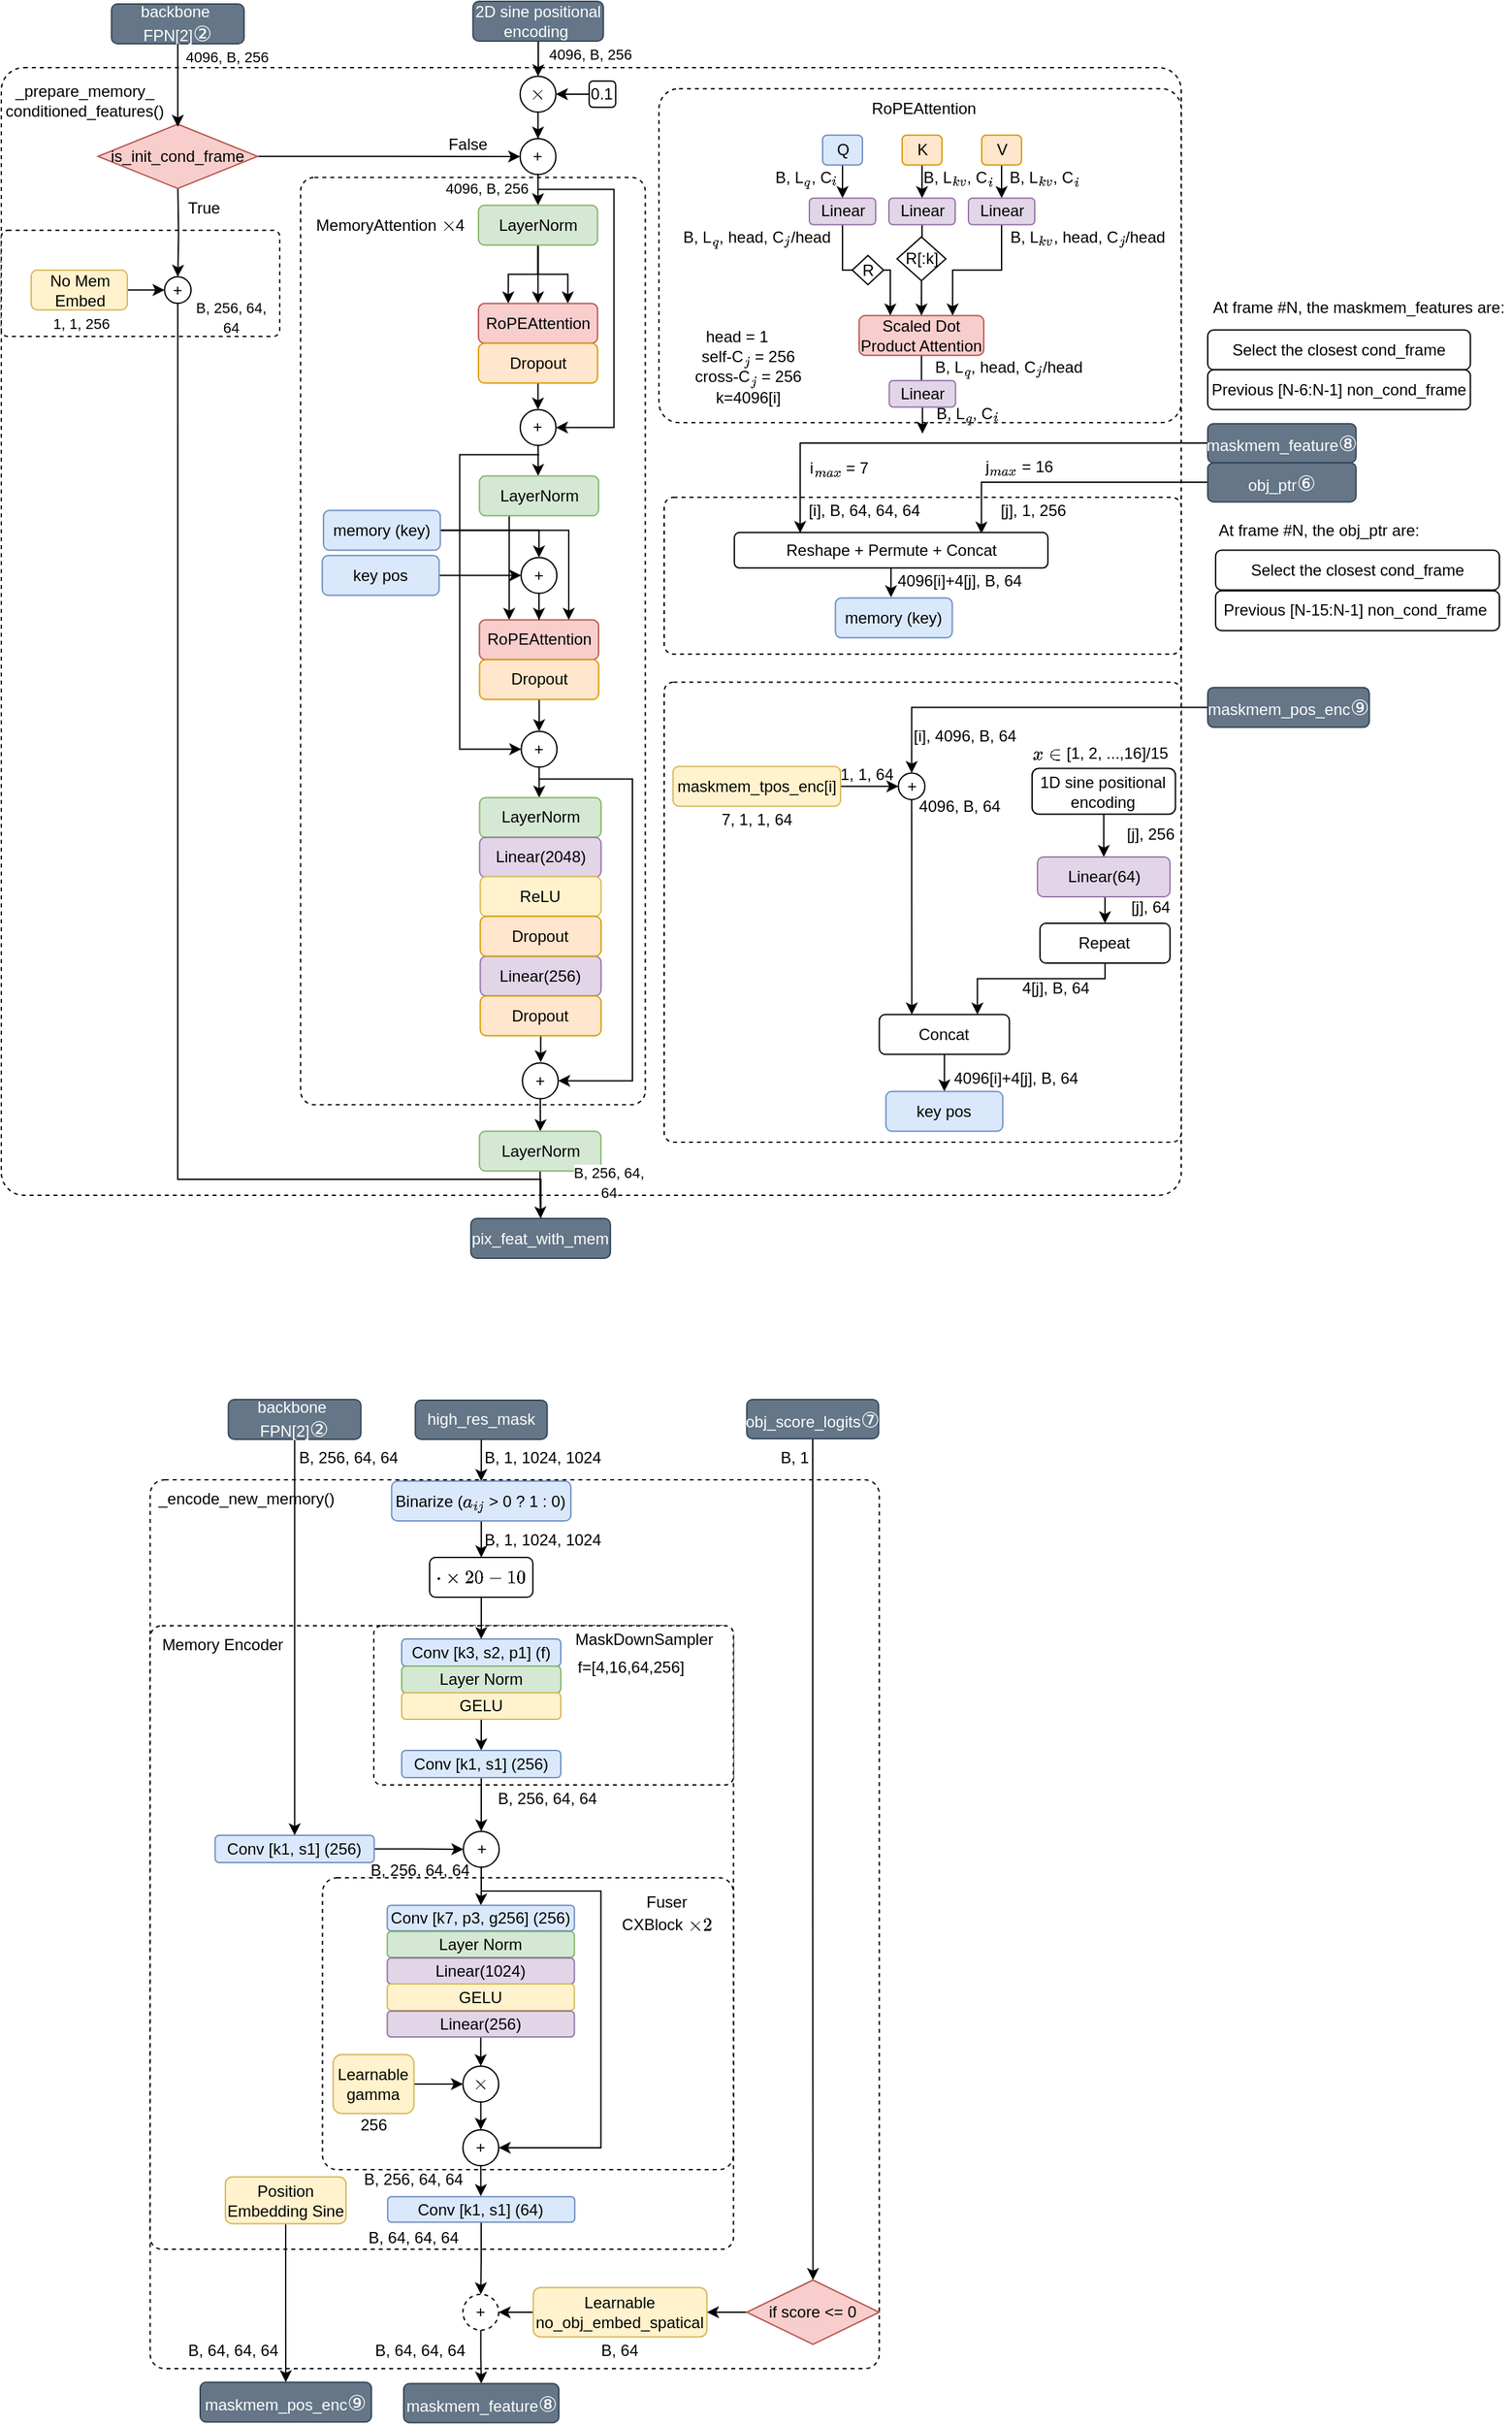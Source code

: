<mxfile version="26.2.2">
  <diagram name="Page-1" id="1REGdSonj1GqQm5RxP3o">
    <mxGraphModel dx="3839" dy="3047" grid="1" gridSize="10" guides="1" tooltips="1" connect="1" arrows="1" fold="1" page="1" pageScale="1" pageWidth="850" pageHeight="1100" math="1" shadow="0">
      <root>
        <mxCell id="0" />
        <mxCell id="1" parent="0" />
        <mxCell id="9adSApc8NBtUGI340YqG-1" value="" style="rounded=1;whiteSpace=wrap;html=1;dashed=1;arcSize=2;" vertex="1" parent="1">
          <mxGeometry x="970" y="-1000" width="890" height="850" as="geometry" />
        </mxCell>
        <mxCell id="9adSApc8NBtUGI340YqG-2" value="" style="rounded=1;whiteSpace=wrap;html=1;dashed=1;arcSize=2;" vertex="1" parent="1">
          <mxGeometry x="1470.0" y="-536.75" width="390" height="346.75" as="geometry" />
        </mxCell>
        <mxCell id="9adSApc8NBtUGI340YqG-3" value="" style="rounded=1;whiteSpace=wrap;html=1;dashed=1;arcSize=6;" vertex="1" parent="1">
          <mxGeometry x="1470.0" y="-676.11" width="390" height="118.25" as="geometry" />
        </mxCell>
        <mxCell id="9adSApc8NBtUGI340YqG-4" style="edgeStyle=orthogonalEdgeStyle;rounded=0;orthogonalLoop=1;jettySize=auto;html=1;entryX=0.5;entryY=0;entryDx=0;entryDy=0;" edge="1" parent="1" source="9adSApc8NBtUGI340YqG-83" target="9adSApc8NBtUGI340YqG-88">
          <mxGeometry relative="1" as="geometry" />
        </mxCell>
        <mxCell id="9adSApc8NBtUGI340YqG-5" value="" style="rounded=1;whiteSpace=wrap;html=1;dashed=1;arcSize=4;" vertex="1" parent="1">
          <mxGeometry x="1195.75" y="-917.25" width="260" height="699" as="geometry" />
        </mxCell>
        <mxCell id="9adSApc8NBtUGI340YqG-6" value="" style="rounded=1;whiteSpace=wrap;html=1;dashed=1;arcSize=2;" vertex="1" parent="1">
          <mxGeometry x="1082.25" y="64.5" width="550" height="670" as="geometry" />
        </mxCell>
        <mxCell id="9adSApc8NBtUGI340YqG-7" value="" style="rounded=1;whiteSpace=wrap;html=1;dashed=1;arcSize=2;" vertex="1" parent="1">
          <mxGeometry x="1082.25" y="174.5" width="440" height="470" as="geometry" />
        </mxCell>
        <mxCell id="9adSApc8NBtUGI340YqG-8" value="" style="rounded=1;whiteSpace=wrap;html=1;dashed=1;arcSize=5;" vertex="1" parent="1">
          <mxGeometry x="1212.25" y="364.5" width="310" height="220" as="geometry" />
        </mxCell>
        <mxCell id="9adSApc8NBtUGI340YqG-9" value="" style="rounded=1;whiteSpace=wrap;html=1;dashed=1;arcSize=5;" vertex="1" parent="1">
          <mxGeometry x="1250.94" y="174.5" width="271.31" height="120" as="geometry" />
        </mxCell>
        <mxCell id="9adSApc8NBtUGI340YqG-10" value="" style="rounded=1;whiteSpace=wrap;html=1;dashed=1;arcSize=6;" vertex="1" parent="1">
          <mxGeometry x="970" y="-877.38" width="210" height="80" as="geometry" />
        </mxCell>
        <mxCell id="9adSApc8NBtUGI340YqG-11" value="&lt;span style=&quot;font-size: 11px; text-wrap-mode: nowrap; background-color: rgb(255, 255, 255);&quot;&gt;4096,&amp;nbsp;&lt;/span&gt;&lt;span style=&quot;font-size: 11px; text-wrap-mode: nowrap; background-color: rgb(255, 255, 255);&quot;&gt;B, 256&lt;/span&gt;" style="text;html=1;align=center;verticalAlign=middle;whiteSpace=wrap;rounded=0;" vertex="1" parent="1">
          <mxGeometry x="1106.03" y="-1018" width="68.85" height="20" as="geometry" />
        </mxCell>
        <mxCell id="9adSApc8NBtUGI340YqG-12" style="edgeStyle=orthogonalEdgeStyle;rounded=0;orthogonalLoop=1;jettySize=auto;html=1;entryX=0.5;entryY=0;entryDx=0;entryDy=0;" edge="1" parent="1" source="9adSApc8NBtUGI340YqG-13" target="9adSApc8NBtUGI340YqG-201">
          <mxGeometry relative="1" as="geometry">
            <mxPoint x="1103.12" y="-140" as="targetPoint" />
            <Array as="points">
              <mxPoint x="1103" y="-162" />
              <mxPoint x="1377" y="-162" />
              <mxPoint x="1377" y="-122" />
            </Array>
          </mxGeometry>
        </mxCell>
        <mxCell id="9adSApc8NBtUGI340YqG-13" value="+" style="ellipse;whiteSpace=wrap;html=1;aspect=fixed;" vertex="1" parent="1">
          <mxGeometry x="1093.12" y="-842.38" width="20" height="20" as="geometry" />
        </mxCell>
        <mxCell id="9adSApc8NBtUGI340YqG-14" style="edgeStyle=orthogonalEdgeStyle;rounded=0;orthogonalLoop=1;jettySize=auto;html=1;entryX=0;entryY=0.5;entryDx=0;entryDy=0;" edge="1" parent="1" source="9adSApc8NBtUGI340YqG-15" target="9adSApc8NBtUGI340YqG-13">
          <mxGeometry relative="1" as="geometry" />
        </mxCell>
        <mxCell id="9adSApc8NBtUGI340YqG-15" value="No Mem Embed" style="rounded=1;whiteSpace=wrap;html=1;fillColor=#fff2cc;strokeColor=#d6b656;" vertex="1" parent="1">
          <mxGeometry x="992.51" y="-847.38" width="72.5" height="30" as="geometry" />
        </mxCell>
        <mxCell id="9adSApc8NBtUGI340YqG-16" value="&lt;span style=&quot;font-size: 11px; text-wrap-mode: nowrap; background-color: rgb(255, 255, 255);&quot;&gt;1,&amp;nbsp;&lt;/span&gt;&lt;span style=&quot;font-size: 11px; text-wrap-mode: nowrap; background-color: rgb(255, 255, 255);&quot;&gt;1, 256&lt;/span&gt;" style="text;html=1;align=center;verticalAlign=middle;whiteSpace=wrap;rounded=0;" vertex="1" parent="1">
          <mxGeometry x="987.5" y="-817.38" width="85" height="20" as="geometry" />
        </mxCell>
        <mxCell id="9adSApc8NBtUGI340YqG-17" value="backbone&amp;nbsp;&lt;div&gt;FPN[2]&lt;span style=&quot;font-family: &amp;quot;Times New Roman&amp;quot;; font-size: medium; background-color: transparent; color: light-dark(rgb(255, 255, 255), rgb(18, 18, 18));&quot;&gt;②&lt;/span&gt;&lt;/div&gt;" style="rounded=1;whiteSpace=wrap;html=1;fillColor=#647687;strokeColor=#314354;fontColor=#ffffff;" vertex="1" parent="1">
          <mxGeometry x="1053.12" y="-1048" width="100" height="30" as="geometry" />
        </mxCell>
        <mxCell id="9adSApc8NBtUGI340YqG-18" value="&lt;span style=&quot;font-size: 11px; text-wrap-mode: nowrap; background-color: rgb(255, 255, 255);&quot;&gt;B, 256, 64, 64&lt;/span&gt;" style="text;html=1;align=center;verticalAlign=middle;whiteSpace=wrap;rounded=0;" vertex="1" parent="1">
          <mxGeometry x="1109.0" y="-822.38" width="68.85" height="20" as="geometry" />
        </mxCell>
        <mxCell id="9adSApc8NBtUGI340YqG-19" value="_prepare_memory&lt;span style=&quot;color: light-dark(rgb(0, 0, 0), rgb(255, 255, 255)); background-color: transparent;&quot;&gt;_&lt;/span&gt;&lt;div&gt;&lt;span style=&quot;background-color: transparent; color: light-dark(rgb(0, 0, 0), rgb(255, 255, 255));&quot;&gt;conditioned_features()&lt;/span&gt;&lt;/div&gt;" style="text;html=1;align=center;verticalAlign=middle;whiteSpace=wrap;rounded=0;" vertex="1" parent="1">
          <mxGeometry x="973.12" y="-1000" width="120" height="50" as="geometry" />
        </mxCell>
        <mxCell id="9adSApc8NBtUGI340YqG-20" style="edgeStyle=orthogonalEdgeStyle;rounded=0;orthogonalLoop=1;jettySize=auto;html=1;entryX=0.5;entryY=0;entryDx=0;entryDy=0;" edge="1" parent="1" source="9adSApc8NBtUGI340YqG-21" target="9adSApc8NBtUGI340YqG-23">
          <mxGeometry relative="1" as="geometry" />
        </mxCell>
        <mxCell id="9adSApc8NBtUGI340YqG-21" value="high_res_mask" style="rounded=1;whiteSpace=wrap;html=1;fillColor=#647687;fontColor=#ffffff;strokeColor=#314354;" vertex="1" parent="1">
          <mxGeometry x="1282.25" y="4.5" width="99.5" height="29.5" as="geometry" />
        </mxCell>
        <mxCell id="9adSApc8NBtUGI340YqG-22" style="edgeStyle=orthogonalEdgeStyle;rounded=0;orthogonalLoop=1;jettySize=auto;html=1;entryX=0.5;entryY=0;entryDx=0;entryDy=0;" edge="1" parent="1" source="9adSApc8NBtUGI340YqG-23" target="9adSApc8NBtUGI340YqG-26">
          <mxGeometry relative="1" as="geometry">
            <mxPoint x="1332.01" y="124.5" as="targetPoint" />
          </mxGeometry>
        </mxCell>
        <mxCell id="9adSApc8NBtUGI340YqG-23" value="Binarize (\(a_{ij}\) &amp;gt; 0 ? 1 : 0)" style="rounded=1;whiteSpace=wrap;html=1;fillColor=#dae8fc;strokeColor=#6c8ebf;" vertex="1" parent="1">
          <mxGeometry x="1264.38" y="65.5" width="135.25" height="30" as="geometry" />
        </mxCell>
        <mxCell id="9adSApc8NBtUGI340YqG-24" value="B, 1, 1024, 1024" style="text;html=1;align=center;verticalAlign=middle;whiteSpace=wrap;rounded=0;" vertex="1" parent="1">
          <mxGeometry x="1332.25" y="38" width="92.87" height="20" as="geometry" />
        </mxCell>
        <mxCell id="9adSApc8NBtUGI340YqG-25" value="B, 1, 1024, 1024" style="text;html=1;align=center;verticalAlign=middle;whiteSpace=wrap;rounded=0;" vertex="1" parent="1">
          <mxGeometry x="1332.25" y="99.5" width="92.87" height="20" as="geometry" />
        </mxCell>
        <mxCell id="9adSApc8NBtUGI340YqG-26" value="\(\cdot \times 20 - 10\)" style="rounded=1;whiteSpace=wrap;html=1;" vertex="1" parent="1">
          <mxGeometry x="1293.07" y="123" width="77.87" height="30" as="geometry" />
        </mxCell>
        <mxCell id="9adSApc8NBtUGI340YqG-27" value="Conv [k3, s2, p1] (f)" style="rounded=1;whiteSpace=wrap;html=1;fillColor=#dae8fc;strokeColor=#6c8ebf;" vertex="1" parent="1">
          <mxGeometry x="1272.0" y="184.5" width="120" height="20.5" as="geometry" />
        </mxCell>
        <mxCell id="9adSApc8NBtUGI340YqG-28" value="Layer Norm" style="rounded=1;whiteSpace=wrap;html=1;fillColor=#d5e8d4;strokeColor=#82b366;" vertex="1" parent="1">
          <mxGeometry x="1272.0" y="205" width="120" height="20" as="geometry" />
        </mxCell>
        <mxCell id="9adSApc8NBtUGI340YqG-29" style="edgeStyle=orthogonalEdgeStyle;rounded=0;orthogonalLoop=1;jettySize=auto;html=1;entryX=0.5;entryY=0;entryDx=0;entryDy=0;" edge="1" parent="1" source="9adSApc8NBtUGI340YqG-30" target="9adSApc8NBtUGI340YqG-34">
          <mxGeometry relative="1" as="geometry">
            <mxPoint x="1332.0" y="264.5" as="targetPoint" />
            <Array as="points" />
          </mxGeometry>
        </mxCell>
        <mxCell id="9adSApc8NBtUGI340YqG-30" value="GELU" style="rounded=1;whiteSpace=wrap;html=1;fillColor=#fff2cc;strokeColor=#d6b656;" vertex="1" parent="1">
          <mxGeometry x="1272.0" y="225" width="120" height="20" as="geometry" />
        </mxCell>
        <mxCell id="9adSApc8NBtUGI340YqG-31" value="f=[4,16,64,256]" style="text;html=1;align=center;verticalAlign=middle;whiteSpace=wrap;rounded=0;" vertex="1" parent="1">
          <mxGeometry x="1399.63" y="195" width="90" height="22.5" as="geometry" />
        </mxCell>
        <mxCell id="9adSApc8NBtUGI340YqG-32" style="edgeStyle=orthogonalEdgeStyle;rounded=0;orthogonalLoop=1;jettySize=auto;html=1;entryX=0.5;entryY=0;entryDx=0;entryDy=0;" edge="1" parent="1" source="9adSApc8NBtUGI340YqG-26" target="9adSApc8NBtUGI340YqG-27">
          <mxGeometry relative="1" as="geometry" />
        </mxCell>
        <mxCell id="9adSApc8NBtUGI340YqG-33" style="edgeStyle=orthogonalEdgeStyle;rounded=0;orthogonalLoop=1;jettySize=auto;html=1;entryX=0.5;entryY=0;entryDx=0;entryDy=0;" edge="1" parent="1" source="9adSApc8NBtUGI340YqG-34" target="9adSApc8NBtUGI340YqG-43">
          <mxGeometry relative="1" as="geometry">
            <mxPoint x="1332.0" y="314.5" as="targetPoint" />
          </mxGeometry>
        </mxCell>
        <mxCell id="9adSApc8NBtUGI340YqG-34" value="Conv [k1, s1] (256)" style="rounded=1;whiteSpace=wrap;html=1;fillColor=#dae8fc;strokeColor=#6c8ebf;" vertex="1" parent="1">
          <mxGeometry x="1272.0" y="268.5" width="120" height="20.5" as="geometry" />
        </mxCell>
        <mxCell id="9adSApc8NBtUGI340YqG-35" value="B, 256, 64, 64" style="text;html=1;align=center;verticalAlign=middle;whiteSpace=wrap;rounded=0;" vertex="1" parent="1">
          <mxGeometry x="1341.6" y="294.5" width="80" height="20.5" as="geometry" />
        </mxCell>
        <mxCell id="9adSApc8NBtUGI340YqG-36" value="MaskDownSampler" style="text;html=1;align=center;verticalAlign=middle;whiteSpace=wrap;rounded=0;" vertex="1" parent="1">
          <mxGeometry x="1399.63" y="174.5" width="110" height="20" as="geometry" />
        </mxCell>
        <mxCell id="9adSApc8NBtUGI340YqG-37" style="edgeStyle=orthogonalEdgeStyle;rounded=0;orthogonalLoop=1;jettySize=auto;html=1;entryX=0.5;entryY=0;entryDx=0;entryDy=0;" edge="1" parent="1" source="9adSApc8NBtUGI340YqG-38" target="9adSApc8NBtUGI340YqG-41">
          <mxGeometry relative="1" as="geometry" />
        </mxCell>
        <mxCell id="9adSApc8NBtUGI340YqG-38" value="backbone&amp;nbsp;&lt;div&gt;FPN[2]&lt;span style=&quot;font-family: &amp;quot;Times New Roman&amp;quot;; font-size: medium; background-color: transparent; color: light-dark(rgb(255, 255, 255), rgb(18, 18, 18));&quot;&gt;②&lt;/span&gt;&lt;/div&gt;" style="rounded=1;whiteSpace=wrap;html=1;fillColor=#647687;strokeColor=#314354;fontColor=#ffffff;" vertex="1" parent="1">
          <mxGeometry x="1141.25" y="4" width="100" height="30" as="geometry" />
        </mxCell>
        <mxCell id="9adSApc8NBtUGI340YqG-39" value="B, 256, 64, 64" style="text;html=1;align=center;verticalAlign=middle;whiteSpace=wrap;rounded=0;" vertex="1" parent="1">
          <mxGeometry x="1192.0" y="38" width="80" height="20.5" as="geometry" />
        </mxCell>
        <mxCell id="9adSApc8NBtUGI340YqG-40" style="edgeStyle=orthogonalEdgeStyle;rounded=0;orthogonalLoop=1;jettySize=auto;html=1;entryX=0;entryY=0.5;entryDx=0;entryDy=0;" edge="1" parent="1" source="9adSApc8NBtUGI340YqG-41" target="9adSApc8NBtUGI340YqG-43">
          <mxGeometry relative="1" as="geometry" />
        </mxCell>
        <mxCell id="9adSApc8NBtUGI340YqG-41" value="Conv [k1, s1] (256)" style="rounded=1;whiteSpace=wrap;html=1;fillColor=#dae8fc;strokeColor=#6c8ebf;" vertex="1" parent="1">
          <mxGeometry x="1131.25" y="332.5" width="120" height="20.5" as="geometry" />
        </mxCell>
        <mxCell id="9adSApc8NBtUGI340YqG-42" style="edgeStyle=orthogonalEdgeStyle;rounded=0;orthogonalLoop=1;jettySize=auto;html=1;entryX=0.5;entryY=0;entryDx=0;entryDy=0;" edge="1" parent="1" source="9adSApc8NBtUGI340YqG-43" target="9adSApc8NBtUGI340YqG-45">
          <mxGeometry relative="1" as="geometry" />
        </mxCell>
        <mxCell id="9adSApc8NBtUGI340YqG-43" value="+" style="ellipse;whiteSpace=wrap;html=1;aspect=fixed;" vertex="1" parent="1">
          <mxGeometry x="1318.5" y="329.5" width="27" height="27" as="geometry" />
        </mxCell>
        <mxCell id="9adSApc8NBtUGI340YqG-44" value="B, 256, 64, 64" style="text;html=1;align=center;verticalAlign=middle;whiteSpace=wrap;rounded=0;" vertex="1" parent="1">
          <mxGeometry x="1246.25" y="348.5" width="80" height="20.5" as="geometry" />
        </mxCell>
        <mxCell id="9adSApc8NBtUGI340YqG-45" value="Conv [k7, p3, g256] (256)" style="rounded=1;whiteSpace=wrap;html=1;fillColor=#dae8fc;strokeColor=#6c8ebf;" vertex="1" parent="1">
          <mxGeometry x="1261.12" y="385.25" width="141.13" height="19.25" as="geometry" />
        </mxCell>
        <mxCell id="9adSApc8NBtUGI340YqG-46" value="Layer Norm" style="rounded=1;whiteSpace=wrap;html=1;fillColor=#d5e8d4;strokeColor=#82b366;" vertex="1" parent="1">
          <mxGeometry x="1261.12" y="405" width="141.13" height="19.5" as="geometry" />
        </mxCell>
        <mxCell id="9adSApc8NBtUGI340YqG-47" value="Linear(1024)" style="rounded=1;whiteSpace=wrap;html=1;fillColor=#e1d5e7;strokeColor=#9673a6;" vertex="1" parent="1">
          <mxGeometry x="1261.12" y="425" width="141.13" height="19.5" as="geometry" />
        </mxCell>
        <mxCell id="9adSApc8NBtUGI340YqG-48" value="GELU" style="rounded=1;whiteSpace=wrap;html=1;fillColor=#fff2cc;strokeColor=#d6b656;" vertex="1" parent="1">
          <mxGeometry x="1261.12" y="444.5" width="141.13" height="20" as="geometry" />
        </mxCell>
        <mxCell id="9adSApc8NBtUGI340YqG-49" style="edgeStyle=orthogonalEdgeStyle;rounded=0;orthogonalLoop=1;jettySize=auto;html=1;entryX=0.5;entryY=0;entryDx=0;entryDy=0;" edge="1" parent="1" source="9adSApc8NBtUGI340YqG-50" target="9adSApc8NBtUGI340YqG-55">
          <mxGeometry relative="1" as="geometry">
            <mxPoint x="1331.6" y="510" as="targetPoint" />
          </mxGeometry>
        </mxCell>
        <mxCell id="9adSApc8NBtUGI340YqG-50" value="Linear(256)" style="rounded=1;whiteSpace=wrap;html=1;fillColor=#e1d5e7;strokeColor=#9673a6;" vertex="1" parent="1">
          <mxGeometry x="1261.12" y="465" width="141.13" height="19.5" as="geometry" />
        </mxCell>
        <mxCell id="9adSApc8NBtUGI340YqG-51" style="edgeStyle=orthogonalEdgeStyle;rounded=0;orthogonalLoop=1;jettySize=auto;html=1;entryX=0;entryY=0.5;entryDx=0;entryDy=0;" edge="1" parent="1" source="9adSApc8NBtUGI340YqG-52" target="9adSApc8NBtUGI340YqG-55">
          <mxGeometry relative="1" as="geometry">
            <mxPoint x="1321.6" y="520" as="targetPoint" />
          </mxGeometry>
        </mxCell>
        <mxCell id="9adSApc8NBtUGI340YqG-52" value="Learnable gamma" style="rounded=1;whiteSpace=wrap;html=1;fillColor=#fff2cc;strokeColor=#d6b656;" vertex="1" parent="1">
          <mxGeometry x="1220.25" y="497.75" width="61" height="44.5" as="geometry" />
        </mxCell>
        <mxCell id="9adSApc8NBtUGI340YqG-53" value="256" style="text;html=1;align=center;verticalAlign=middle;whiteSpace=wrap;rounded=0;" vertex="1" parent="1">
          <mxGeometry x="1230.0" y="544.5" width="42" height="12.25" as="geometry" />
        </mxCell>
        <mxCell id="9adSApc8NBtUGI340YqG-54" style="edgeStyle=orthogonalEdgeStyle;rounded=0;orthogonalLoop=1;jettySize=auto;html=1;entryX=0.5;entryY=0;entryDx=0;entryDy=0;" edge="1" parent="1" source="9adSApc8NBtUGI340YqG-55" target="9adSApc8NBtUGI340YqG-58">
          <mxGeometry relative="1" as="geometry">
            <mxPoint x="1331.68" y="554.5" as="targetPoint" />
            <Array as="points">
              <mxPoint x="1331.25" y="554.5" />
            </Array>
          </mxGeometry>
        </mxCell>
        <mxCell id="9adSApc8NBtUGI340YqG-55" value="\(\times\)" style="ellipse;whiteSpace=wrap;html=1;aspect=fixed;" vertex="1" parent="1">
          <mxGeometry x="1318.18" y="506.5" width="27" height="27" as="geometry" />
        </mxCell>
        <mxCell id="9adSApc8NBtUGI340YqG-56" style="edgeStyle=elbowEdgeStyle;rounded=0;orthogonalLoop=1;jettySize=auto;html=1;exitX=1;exitY=0.5;exitDx=0;exitDy=0;endArrow=none;startFill=1;startArrow=classic;" edge="1" parent="1" source="9adSApc8NBtUGI340YqG-58">
          <mxGeometry relative="1" as="geometry">
            <mxPoint x="1332.25" y="374.5" as="targetPoint" />
            <mxPoint x="1444.57" y="549.5" as="sourcePoint" />
            <Array as="points">
              <mxPoint x="1422.25" y="454.5" />
            </Array>
          </mxGeometry>
        </mxCell>
        <mxCell id="9adSApc8NBtUGI340YqG-57" style="edgeStyle=orthogonalEdgeStyle;rounded=0;orthogonalLoop=1;jettySize=auto;html=1;" edge="1" parent="1" source="9adSApc8NBtUGI340YqG-58">
          <mxGeometry relative="1" as="geometry">
            <mxPoint x="1331.68" y="604.5" as="targetPoint" />
          </mxGeometry>
        </mxCell>
        <mxCell id="9adSApc8NBtUGI340YqG-58" value="+" style="ellipse;whiteSpace=wrap;html=1;aspect=fixed;" vertex="1" parent="1">
          <mxGeometry x="1318.18" y="554.5" width="27" height="27" as="geometry" />
        </mxCell>
        <mxCell id="9adSApc8NBtUGI340YqG-59" value="B, 256, 64, 64" style="text;html=1;align=center;verticalAlign=middle;whiteSpace=wrap;rounded=0;" vertex="1" parent="1">
          <mxGeometry x="1241.25" y="581.5" width="80" height="20.5" as="geometry" />
        </mxCell>
        <mxCell id="9adSApc8NBtUGI340YqG-60" value="CXBlock \(\times2\)" style="text;html=1;align=center;verticalAlign=middle;whiteSpace=wrap;rounded=0;" vertex="1" parent="1">
          <mxGeometry x="1432.25" y="389.5" width="80" height="20" as="geometry" />
        </mxCell>
        <mxCell id="9adSApc8NBtUGI340YqG-61" value="Fuser" style="text;html=1;align=center;verticalAlign=middle;whiteSpace=wrap;rounded=0;" vertex="1" parent="1">
          <mxGeometry x="1442.25" y="367.5" width="60" height="30" as="geometry" />
        </mxCell>
        <mxCell id="9adSApc8NBtUGI340YqG-62" style="edgeStyle=orthogonalEdgeStyle;rounded=0;orthogonalLoop=1;jettySize=auto;html=1;entryX=0.5;entryY=0;entryDx=0;entryDy=0;" edge="1" parent="1" source="9adSApc8NBtUGI340YqG-63" target="9adSApc8NBtUGI340YqG-74">
          <mxGeometry relative="1" as="geometry">
            <mxPoint x="1332.25" y="664.5" as="targetPoint" />
          </mxGeometry>
        </mxCell>
        <mxCell id="9adSApc8NBtUGI340YqG-63" value="Conv [k1, s1] (64)" style="rounded=1;whiteSpace=wrap;html=1;fillColor=#dae8fc;strokeColor=#6c8ebf;" vertex="1" parent="1">
          <mxGeometry x="1261.44" y="604.88" width="141.13" height="19.25" as="geometry" />
        </mxCell>
        <mxCell id="9adSApc8NBtUGI340YqG-64" value="B, 64, 64, 64" style="text;html=1;align=center;verticalAlign=middle;whiteSpace=wrap;rounded=0;" vertex="1" parent="1">
          <mxGeometry x="1241.25" y="625.25" width="80" height="20.5" as="geometry" />
        </mxCell>
        <mxCell id="9adSApc8NBtUGI340YqG-65" style="edgeStyle=orthogonalEdgeStyle;rounded=0;orthogonalLoop=1;jettySize=auto;html=1;entryX=0.5;entryY=0;entryDx=0;entryDy=0;" edge="1" parent="1" source="9adSApc8NBtUGI340YqG-66" target="9adSApc8NBtUGI340YqG-82">
          <mxGeometry relative="1" as="geometry">
            <mxPoint x="1184.25" y="744.5" as="targetPoint" />
          </mxGeometry>
        </mxCell>
        <mxCell id="9adSApc8NBtUGI340YqG-66" value="Position Embedding Sine" style="rounded=1;whiteSpace=wrap;html=1;fillColor=#fff2cc;strokeColor=#d6b656;" vertex="1" parent="1">
          <mxGeometry x="1139.0" y="590" width="91" height="35.25" as="geometry" />
        </mxCell>
        <mxCell id="9adSApc8NBtUGI340YqG-67" value="B, 64, 64, 64" style="text;html=1;align=center;verticalAlign=middle;whiteSpace=wrap;rounded=0;" vertex="1" parent="1">
          <mxGeometry x="1105.0" y="710.87" width="80" height="20.5" as="geometry" />
        </mxCell>
        <mxCell id="9adSApc8NBtUGI340YqG-68" value="Memory Encoder" style="text;html=1;align=center;verticalAlign=middle;whiteSpace=wrap;rounded=0;" vertex="1" parent="1">
          <mxGeometry x="1082.25" y="174" width="110" height="30" as="geometry" />
        </mxCell>
        <mxCell id="9adSApc8NBtUGI340YqG-69" style="edgeStyle=orthogonalEdgeStyle;rounded=0;orthogonalLoop=1;jettySize=auto;html=1;entryX=0.5;entryY=0;entryDx=0;entryDy=0;" edge="1" parent="1" source="9adSApc8NBtUGI340YqG-70" target="9adSApc8NBtUGI340YqG-72">
          <mxGeometry relative="1" as="geometry" />
        </mxCell>
        <mxCell id="9adSApc8NBtUGI340YqG-70" value="obj_score_logits&lt;span style=&quot;font-family: &amp;quot;Times New Roman&amp;quot;; font-size: medium;&quot;&gt;⑦&lt;/span&gt;" style="rounded=1;whiteSpace=wrap;html=1;fillColor=#647687;fontColor=#ffffff;strokeColor=#314354;" vertex="1" parent="1">
          <mxGeometry x="1532.25" y="4" width="99.5" height="29.5" as="geometry" />
        </mxCell>
        <mxCell id="9adSApc8NBtUGI340YqG-71" style="edgeStyle=orthogonalEdgeStyle;rounded=0;orthogonalLoop=1;jettySize=auto;html=1;entryX=1;entryY=0.5;entryDx=0;entryDy=0;" edge="1" parent="1" source="9adSApc8NBtUGI340YqG-72" target="9adSApc8NBtUGI340YqG-76">
          <mxGeometry relative="1" as="geometry" />
        </mxCell>
        <mxCell id="9adSApc8NBtUGI340YqG-72" value="if score &amp;lt;= 0" style="rhombus;whiteSpace=wrap;html=1;fillColor=#f8cecc;strokeColor=#b85450;" vertex="1" parent="1">
          <mxGeometry x="1532.25" y="667.74" width="100" height="48.5" as="geometry" />
        </mxCell>
        <mxCell id="9adSApc8NBtUGI340YqG-73" style="edgeStyle=orthogonalEdgeStyle;rounded=0;orthogonalLoop=1;jettySize=auto;html=1;entryX=0.5;entryY=0;entryDx=0;entryDy=0;" edge="1" parent="1" source="9adSApc8NBtUGI340YqG-74" target="9adSApc8NBtUGI340YqG-81">
          <mxGeometry relative="1" as="geometry">
            <mxPoint x="1331.25" y="744.5" as="targetPoint" />
          </mxGeometry>
        </mxCell>
        <mxCell id="9adSApc8NBtUGI340YqG-74" value="+" style="ellipse;whiteSpace=wrap;html=1;aspect=fixed;dashed=1;" vertex="1" parent="1">
          <mxGeometry x="1318.18" y="678.5" width="27" height="27" as="geometry" />
        </mxCell>
        <mxCell id="9adSApc8NBtUGI340YqG-75" style="edgeStyle=orthogonalEdgeStyle;rounded=0;orthogonalLoop=1;jettySize=auto;html=1;entryX=1;entryY=0.5;entryDx=0;entryDy=0;" edge="1" parent="1" source="9adSApc8NBtUGI340YqG-76" target="9adSApc8NBtUGI340YqG-74">
          <mxGeometry relative="1" as="geometry" />
        </mxCell>
        <mxCell id="9adSApc8NBtUGI340YqG-76" value="Learnable no_obj_embed_spatical" style="rounded=1;whiteSpace=wrap;html=1;fillColor=#fff2cc;strokeColor=#d6b656;" vertex="1" parent="1">
          <mxGeometry x="1371.25" y="673.37" width="131" height="37.25" as="geometry" />
        </mxCell>
        <mxCell id="9adSApc8NBtUGI340YqG-77" value="B, 64" style="text;html=1;align=center;verticalAlign=middle;whiteSpace=wrap;rounded=0;" vertex="1" parent="1">
          <mxGeometry x="1410.44" y="715.12" width="52.62" height="12" as="geometry" />
        </mxCell>
        <mxCell id="9adSApc8NBtUGI340YqG-78" value="B, 64, 64, 64" style="text;html=1;align=center;verticalAlign=middle;whiteSpace=wrap;rounded=0;" vertex="1" parent="1">
          <mxGeometry x="1246.25" y="710.62" width="80" height="20.5" as="geometry" />
        </mxCell>
        <mxCell id="9adSApc8NBtUGI340YqG-79" value="B, 1" style="text;html=1;align=center;verticalAlign=middle;whiteSpace=wrap;rounded=0;" vertex="1" parent="1">
          <mxGeometry x="1522.25" y="37.5" width="92.87" height="20" as="geometry" />
        </mxCell>
        <mxCell id="9adSApc8NBtUGI340YqG-80" value="_encode_new_memory()" style="text;html=1;align=center;verticalAlign=middle;whiteSpace=wrap;rounded=0;" vertex="1" parent="1">
          <mxGeometry x="1080.0" y="64" width="150" height="30" as="geometry" />
        </mxCell>
        <mxCell id="9adSApc8NBtUGI340YqG-81" value="maskmem_feature&lt;span style=&quot;font-family: &amp;quot;Times New Roman&amp;quot;; font-size: medium;&quot;&gt;&lt;font style=&quot;color: rgb(255, 255, 255);&quot;&gt;⑧&lt;/font&gt;&lt;/span&gt;" style="rounded=1;whiteSpace=wrap;html=1;fillColor=#647687;fontColor=#ffffff;strokeColor=#314354;" vertex="1" parent="1">
          <mxGeometry x="1273.5" y="745.75" width="117.01" height="29.5" as="geometry" />
        </mxCell>
        <mxCell id="9adSApc8NBtUGI340YqG-82" value="maskmem_pos_enc&lt;span style=&quot;font-family: &amp;quot;Times New Roman&amp;quot;; font-size: medium;&quot;&gt;&lt;font style=&quot;color: rgb(255, 255, 255);&quot;&gt;⑨&lt;/font&gt;&lt;/span&gt;" style="rounded=1;whiteSpace=wrap;html=1;fillColor=#647687;fontColor=#ffffff;strokeColor=#314354;" vertex="1" parent="1">
          <mxGeometry x="1119.99" y="744.75" width="129.18" height="30" as="geometry" />
        </mxCell>
        <mxCell id="9adSApc8NBtUGI340YqG-83" value="maskmem_pos_enc&lt;span style=&quot;font-family: &amp;quot;Times New Roman&amp;quot;; font-size: medium;&quot;&gt;⑨&lt;/span&gt;" style="rounded=1;whiteSpace=wrap;html=1;fillColor=#647687;fontColor=#ffffff;strokeColor=#314354;" vertex="1" parent="1">
          <mxGeometry x="1880" y="-532.8" width="121.87" height="30" as="geometry" />
        </mxCell>
        <mxCell id="9adSApc8NBtUGI340YqG-84" value="[i], 4096, B, 64" style="text;html=1;align=center;verticalAlign=middle;whiteSpace=wrap;rounded=0;" vertex="1" parent="1">
          <mxGeometry x="1657.26" y="-506.75" width="80" height="20.5" as="geometry" />
        </mxCell>
        <mxCell id="9adSApc8NBtUGI340YqG-85" style="edgeStyle=orthogonalEdgeStyle;rounded=0;orthogonalLoop=1;jettySize=auto;html=1;entryX=0.21;entryY=0.014;entryDx=0;entryDy=0;entryPerimeter=0;" edge="1" parent="1" source="9adSApc8NBtUGI340YqG-86" target="9adSApc8NBtUGI340YqG-109">
          <mxGeometry relative="1" as="geometry">
            <mxPoint x="1635.92" y="-640.0" as="targetPoint" />
          </mxGeometry>
        </mxCell>
        <mxCell id="9adSApc8NBtUGI340YqG-86" value="maskmem_feature&lt;span style=&quot;font-family: &amp;quot;Times New Roman&amp;quot;; font-size: medium;&quot;&gt;⑧&lt;/span&gt;" style="rounded=1;whiteSpace=wrap;html=1;fillColor=#647687;fontColor=#ffffff;strokeColor=#314354;" vertex="1" parent="1">
          <mxGeometry x="1880" y="-731.66" width="111.87" height="29.5" as="geometry" />
        </mxCell>
        <mxCell id="9adSApc8NBtUGI340YqG-87" style="edgeStyle=orthogonalEdgeStyle;rounded=0;orthogonalLoop=1;jettySize=auto;html=1;entryX=0.25;entryY=0;entryDx=0;entryDy=0;" edge="1" parent="1" source="9adSApc8NBtUGI340YqG-88" target="9adSApc8NBtUGI340YqG-112">
          <mxGeometry relative="1" as="geometry">
            <mxPoint x="1656.65" y="-428.25" as="targetPoint" />
          </mxGeometry>
        </mxCell>
        <mxCell id="9adSApc8NBtUGI340YqG-88" value="+" style="ellipse;whiteSpace=wrap;html=1;aspect=fixed;" vertex="1" parent="1">
          <mxGeometry x="1646.66" y="-468.25" width="20" height="20" as="geometry" />
        </mxCell>
        <mxCell id="9adSApc8NBtUGI340YqG-89" style="edgeStyle=orthogonalEdgeStyle;rounded=0;orthogonalLoop=1;jettySize=auto;html=1;entryX=0;entryY=0.5;entryDx=0;entryDy=0;" edge="1" parent="1" source="9adSApc8NBtUGI340YqG-90" target="9adSApc8NBtUGI340YqG-88">
          <mxGeometry relative="1" as="geometry" />
        </mxCell>
        <mxCell id="9adSApc8NBtUGI340YqG-90" value="maskmem_tpos_enc[i]" style="rounded=1;whiteSpace=wrap;html=1;fillColor=#fff2cc;strokeColor=#d6b656;" vertex="1" parent="1">
          <mxGeometry x="1476.66" y="-473.25" width="126.37" height="30" as="geometry" />
        </mxCell>
        <mxCell id="9adSApc8NBtUGI340YqG-91" value="7, 1, 1, 64" style="text;html=1;align=center;verticalAlign=middle;whiteSpace=wrap;rounded=0;" vertex="1" parent="1">
          <mxGeometry x="1499.85" y="-443.25" width="80" height="20.5" as="geometry" />
        </mxCell>
        <mxCell id="9adSApc8NBtUGI340YqG-92" value="1, 1, 64" style="text;html=1;align=center;verticalAlign=middle;whiteSpace=wrap;rounded=0;" vertex="1" parent="1">
          <mxGeometry x="1599.05" y="-476.87" width="47.61" height="20.5" as="geometry" />
        </mxCell>
        <mxCell id="9adSApc8NBtUGI340YqG-93" style="edgeStyle=orthogonalEdgeStyle;rounded=0;orthogonalLoop=1;jettySize=auto;html=1;entryX=0.5;entryY=0;entryDx=0;entryDy=0;" edge="1" parent="1" source="9adSApc8NBtUGI340YqG-94" target="9adSApc8NBtUGI340YqG-98">
          <mxGeometry relative="1" as="geometry">
            <mxPoint x="1801.68" y="-405" as="targetPoint" />
          </mxGeometry>
        </mxCell>
        <mxCell id="9adSApc8NBtUGI340YqG-94" value="1D sine positional encoding" style="rounded=1;whiteSpace=wrap;html=1;" vertex="1" parent="1">
          <mxGeometry x="1747.49" y="-471.75" width="108.15" height="34.5" as="geometry" />
        </mxCell>
        <mxCell id="9adSApc8NBtUGI340YqG-95" value="\(x \in \) [1, 2, ...,16]/15&amp;nbsp;" style="text;html=1;align=center;verticalAlign=middle;whiteSpace=wrap;rounded=0;" vertex="1" parent="1">
          <mxGeometry x="1747.49" y="-498.25" width="108.33" height="30" as="geometry" />
        </mxCell>
        <mxCell id="9adSApc8NBtUGI340YqG-96" value="[j], 256" style="text;html=1;align=center;verticalAlign=middle;whiteSpace=wrap;rounded=0;" vertex="1" parent="1">
          <mxGeometry x="1810.76" y="-435" width="52.13" height="25" as="geometry" />
        </mxCell>
        <mxCell id="9adSApc8NBtUGI340YqG-97" style="edgeStyle=orthogonalEdgeStyle;rounded=0;orthogonalLoop=1;jettySize=auto;html=1;entryX=0.5;entryY=0;entryDx=0;entryDy=0;" edge="1" parent="1" source="9adSApc8NBtUGI340YqG-98" target="9adSApc8NBtUGI340YqG-101">
          <mxGeometry relative="1" as="geometry">
            <mxPoint x="1801.57" y="-355" as="targetPoint" />
            <Array as="points">
              <mxPoint x="1801.68" y="-355" />
            </Array>
          </mxGeometry>
        </mxCell>
        <mxCell id="9adSApc8NBtUGI340YqG-98" value="Linear(64)" style="rounded=1;whiteSpace=wrap;html=1;fillColor=#e1d5e7;strokeColor=#9673a6;" vertex="1" parent="1">
          <mxGeometry x="1751.57" y="-405" width="100" height="30" as="geometry" />
        </mxCell>
        <mxCell id="9adSApc8NBtUGI340YqG-99" value="[j], 64" style="text;html=1;align=center;verticalAlign=middle;whiteSpace=wrap;rounded=0;" vertex="1" parent="1">
          <mxGeometry x="1810.76" y="-380" width="52.13" height="25" as="geometry" />
        </mxCell>
        <mxCell id="9adSApc8NBtUGI340YqG-100" style="edgeStyle=orthogonalEdgeStyle;rounded=0;orthogonalLoop=1;jettySize=auto;html=1;entryX=0.75;entryY=0;entryDx=0;entryDy=0;" edge="1" parent="1" source="9adSApc8NBtUGI340YqG-101" target="9adSApc8NBtUGI340YqG-112">
          <mxGeometry relative="1" as="geometry">
            <mxPoint x="1802.515" y="-305" as="targetPoint" />
            <Array as="points">
              <mxPoint x="1802.26" y="-313.25" />
              <mxPoint x="1706.26" y="-313.25" />
              <mxPoint x="1706.26" y="-286.25" />
            </Array>
          </mxGeometry>
        </mxCell>
        <mxCell id="9adSApc8NBtUGI340YqG-101" value="Repeat" style="rounded=1;whiteSpace=wrap;html=1;" vertex="1" parent="1">
          <mxGeometry x="1753.46" y="-355" width="98.11" height="30" as="geometry" />
        </mxCell>
        <mxCell id="9adSApc8NBtUGI340YqG-102" value="4[j], B, 64" style="text;html=1;align=center;verticalAlign=middle;whiteSpace=wrap;rounded=0;" vertex="1" parent="1">
          <mxGeometry x="1737.26" y="-318.25" width="57.21" height="25" as="geometry" />
        </mxCell>
        <mxCell id="9adSApc8NBtUGI340YqG-103" style="edgeStyle=orthogonalEdgeStyle;rounded=0;orthogonalLoop=1;jettySize=auto;html=1;entryX=0.788;entryY=0.033;entryDx=0;entryDy=0;entryPerimeter=0;" edge="1" parent="1" source="9adSApc8NBtUGI340YqG-104" target="9adSApc8NBtUGI340YqG-109">
          <mxGeometry relative="1" as="geometry">
            <mxPoint x="1772.48" y="-648.25" as="targetPoint" />
          </mxGeometry>
        </mxCell>
        <mxCell id="9adSApc8NBtUGI340YqG-104" value="obj_ptr&lt;span style=&quot;font-family: &amp;quot;Times New Roman&amp;quot;; font-size: medium;&quot;&gt;⑥&lt;/span&gt;" style="rounded=1;whiteSpace=wrap;html=1;fillColor=#647687;fontColor=#ffffff;strokeColor=#314354;" vertex="1" parent="1">
          <mxGeometry x="1880" y="-702.16" width="111.87" height="29.5" as="geometry" />
        </mxCell>
        <mxCell id="9adSApc8NBtUGI340YqG-105" value="[j], 1, 256" style="text;html=1;align=center;verticalAlign=middle;whiteSpace=wrap;rounded=0;" vertex="1" parent="1">
          <mxGeometry x="1719.57" y="-676.11" width="56.71" height="20" as="geometry" />
        </mxCell>
        <mxCell id="9adSApc8NBtUGI340YqG-106" style="edgeStyle=orthogonalEdgeStyle;rounded=0;orthogonalLoop=1;jettySize=auto;html=1;" edge="1" parent="1">
          <mxGeometry relative="1" as="geometry">
            <mxPoint x="1641.09" y="-600.73" as="targetPoint" />
            <mxPoint x="1641.111" y="-622.86" as="sourcePoint" />
          </mxGeometry>
        </mxCell>
        <mxCell id="9adSApc8NBtUGI340YqG-107" value="4096[i]+4[j], B, 64" style="text;html=1;align=center;verticalAlign=middle;whiteSpace=wrap;rounded=0;" vertex="1" parent="1">
          <mxGeometry x="1642.74" y="-619.55" width="100" height="13.88" as="geometry" />
        </mxCell>
        <mxCell id="9adSApc8NBtUGI340YqG-108" value="[i], B, 64, 64, 64" style="text;html=1;align=center;verticalAlign=middle;whiteSpace=wrap;rounded=0;" vertex="1" parent="1">
          <mxGeometry x="1576.36" y="-676.61" width="89.69" height="20.5" as="geometry" />
        </mxCell>
        <mxCell id="9adSApc8NBtUGI340YqG-109" value="Reshape + Permute + Concat" style="rounded=1;whiteSpace=wrap;html=1;" vertex="1" parent="1">
          <mxGeometry x="1522.9" y="-649.61" width="236.53" height="26.75" as="geometry" />
        </mxCell>
        <mxCell id="9adSApc8NBtUGI340YqG-110" value="4096, B, 64" style="text;html=1;align=center;verticalAlign=middle;whiteSpace=wrap;rounded=0;" vertex="1" parent="1">
          <mxGeometry x="1653.02" y="-453.25" width="80" height="20.5" as="geometry" />
        </mxCell>
        <mxCell id="9adSApc8NBtUGI340YqG-111" style="edgeStyle=orthogonalEdgeStyle;rounded=0;orthogonalLoop=1;jettySize=auto;html=1;" edge="1" parent="1" source="9adSApc8NBtUGI340YqG-112">
          <mxGeometry relative="1" as="geometry">
            <mxPoint x="1681.315" y="-228.25" as="targetPoint" />
          </mxGeometry>
        </mxCell>
        <mxCell id="9adSApc8NBtUGI340YqG-112" value="Concat" style="rounded=1;whiteSpace=wrap;html=1;" vertex="1" parent="1">
          <mxGeometry x="1632.26" y="-286.25" width="98.11" height="30" as="geometry" />
        </mxCell>
        <mxCell id="9adSApc8NBtUGI340YqG-113" value="4096[i]+4[j], B, 64" style="text;html=1;align=center;verticalAlign=middle;whiteSpace=wrap;rounded=0;" vertex="1" parent="1">
          <mxGeometry x="1683.66" y="-247.37" width="103" height="18" as="geometry" />
        </mxCell>
        <mxCell id="9adSApc8NBtUGI340YqG-114" style="edgeStyle=orthogonalEdgeStyle;rounded=0;orthogonalLoop=1;jettySize=auto;html=1;entryX=0.5;entryY=0;entryDx=0;entryDy=0;" edge="1" parent="1" target="9adSApc8NBtUGI340YqG-13">
          <mxGeometry relative="1" as="geometry">
            <mxPoint x="1103.163" y="-908.897" as="sourcePoint" />
          </mxGeometry>
        </mxCell>
        <mxCell id="9adSApc8NBtUGI340YqG-115" style="edgeStyle=orthogonalEdgeStyle;rounded=0;orthogonalLoop=1;jettySize=auto;html=1;" edge="1" parent="1" source="9adSApc8NBtUGI340YqG-116" target="9adSApc8NBtUGI340YqG-127">
          <mxGeometry relative="1" as="geometry" />
        </mxCell>
        <mxCell id="9adSApc8NBtUGI340YqG-116" value="is_init_cond_frame" style="rhombus;whiteSpace=wrap;html=1;fillColor=#f8cecc;strokeColor=#b85450;" vertex="1" parent="1">
          <mxGeometry x="1042.93" y="-957.4" width="120.38" height="48.5" as="geometry" />
        </mxCell>
        <mxCell id="9adSApc8NBtUGI340YqG-117" style="edgeStyle=orthogonalEdgeStyle;rounded=0;orthogonalLoop=1;jettySize=auto;html=1;entryX=0.5;entryY=0.041;entryDx=0;entryDy=0;entryPerimeter=0;" edge="1" parent="1" source="9adSApc8NBtUGI340YqG-17" target="9adSApc8NBtUGI340YqG-116">
          <mxGeometry relative="1" as="geometry" />
        </mxCell>
        <mxCell id="9adSApc8NBtUGI340YqG-118" value="True" style="text;html=1;align=center;verticalAlign=middle;whiteSpace=wrap;rounded=0;" vertex="1" parent="1">
          <mxGeometry x="1093.12" y="-908.88" width="60" height="30" as="geometry" />
        </mxCell>
        <mxCell id="9adSApc8NBtUGI340YqG-119" value="False" style="text;html=1;align=center;verticalAlign=middle;whiteSpace=wrap;rounded=0;" vertex="1" parent="1">
          <mxGeometry x="1292.26" y="-957.25" width="60" height="30" as="geometry" />
        </mxCell>
        <mxCell id="9adSApc8NBtUGI340YqG-120" style="edgeStyle=orthogonalEdgeStyle;rounded=0;orthogonalLoop=1;jettySize=auto;html=1;entryX=0.5;entryY=0;entryDx=0;entryDy=0;" edge="1" parent="1" source="9adSApc8NBtUGI340YqG-121" target="9adSApc8NBtUGI340YqG-125">
          <mxGeometry relative="1" as="geometry" />
        </mxCell>
        <mxCell id="9adSApc8NBtUGI340YqG-121" value="2D sine positional encoding&amp;nbsp;" style="rounded=1;whiteSpace=wrap;html=1;fillColor=#647687;fontColor=#ffffff;strokeColor=#314354;" vertex="1" parent="1">
          <mxGeometry x="1325.75" y="-1050" width="98.38" height="30" as="geometry" />
        </mxCell>
        <mxCell id="9adSApc8NBtUGI340YqG-122" style="edgeStyle=orthogonalEdgeStyle;rounded=0;orthogonalLoop=1;jettySize=auto;html=1;entryX=1;entryY=0.5;entryDx=0;entryDy=0;" edge="1" parent="1" source="9adSApc8NBtUGI340YqG-123" target="9adSApc8NBtUGI340YqG-125">
          <mxGeometry relative="1" as="geometry" />
        </mxCell>
        <mxCell id="9adSApc8NBtUGI340YqG-123" value="0.1" style="rounded=1;whiteSpace=wrap;html=1;" vertex="1" parent="1">
          <mxGeometry x="1413.39" y="-989.87" width="20" height="19.75" as="geometry" />
        </mxCell>
        <mxCell id="9adSApc8NBtUGI340YqG-124" style="edgeStyle=orthogonalEdgeStyle;rounded=0;orthogonalLoop=1;jettySize=auto;html=1;entryX=0.5;entryY=0;entryDx=0;entryDy=0;" edge="1" parent="1" source="9adSApc8NBtUGI340YqG-125" target="9adSApc8NBtUGI340YqG-127">
          <mxGeometry relative="1" as="geometry" />
        </mxCell>
        <mxCell id="9adSApc8NBtUGI340YqG-125" value="\(\times\)" style="ellipse;whiteSpace=wrap;html=1;aspect=fixed;" vertex="1" parent="1">
          <mxGeometry x="1361.33" y="-993.5" width="27" height="27" as="geometry" />
        </mxCell>
        <mxCell id="9adSApc8NBtUGI340YqG-126" style="edgeStyle=orthogonalEdgeStyle;rounded=0;orthogonalLoop=1;jettySize=auto;html=1;entryX=0.5;entryY=0;entryDx=0;entryDy=0;" edge="1" parent="1" source="9adSApc8NBtUGI340YqG-127" target="9adSApc8NBtUGI340YqG-133">
          <mxGeometry relative="1" as="geometry">
            <mxPoint x="1374.83" y="-898.25" as="targetPoint" />
          </mxGeometry>
        </mxCell>
        <mxCell id="9adSApc8NBtUGI340YqG-127" value="+" style="ellipse;whiteSpace=wrap;html=1;aspect=fixed;" vertex="1" parent="1">
          <mxGeometry x="1361.33" y="-946.5" width="27" height="27" as="geometry" />
        </mxCell>
        <mxCell id="9adSApc8NBtUGI340YqG-128" value="&lt;span style=&quot;font-size: 11px; text-wrap-mode: nowrap; background-color: rgb(255, 255, 255);&quot;&gt;4096,&amp;nbsp;&lt;/span&gt;&lt;span style=&quot;font-size: 11px; text-wrap-mode: nowrap; background-color: rgb(255, 255, 255);&quot;&gt;B, 256&lt;/span&gt;" style="text;html=1;align=center;verticalAlign=middle;whiteSpace=wrap;rounded=0;" vertex="1" parent="1">
          <mxGeometry x="1380.0" y="-1020" width="68.85" height="20" as="geometry" />
        </mxCell>
        <mxCell id="9adSApc8NBtUGI340YqG-129" value="&lt;span style=&quot;font-size: 11px; text-wrap-mode: nowrap; background-color: rgb(255, 255, 255);&quot;&gt;4096,&amp;nbsp;&lt;/span&gt;&lt;span style=&quot;font-size: 11px; text-wrap-mode: nowrap; background-color: rgb(255, 255, 255);&quot;&gt;B, 256&lt;/span&gt;" style="text;html=1;align=center;verticalAlign=middle;whiteSpace=wrap;rounded=0;" vertex="1" parent="1">
          <mxGeometry x="1302.46" y="-919.5" width="68.85" height="20" as="geometry" />
        </mxCell>
        <mxCell id="9adSApc8NBtUGI340YqG-130" style="edgeStyle=orthogonalEdgeStyle;rounded=0;orthogonalLoop=1;jettySize=auto;html=1;entryX=0.25;entryY=0;entryDx=0;entryDy=0;" edge="1" parent="1" source="9adSApc8NBtUGI340YqG-133" target="9adSApc8NBtUGI340YqG-134">
          <mxGeometry relative="1" as="geometry" />
        </mxCell>
        <mxCell id="9adSApc8NBtUGI340YqG-131" style="edgeStyle=orthogonalEdgeStyle;rounded=0;orthogonalLoop=1;jettySize=auto;html=1;entryX=0.5;entryY=0;entryDx=0;entryDy=0;" edge="1" parent="1" source="9adSApc8NBtUGI340YqG-133" target="9adSApc8NBtUGI340YqG-134">
          <mxGeometry relative="1" as="geometry" />
        </mxCell>
        <mxCell id="9adSApc8NBtUGI340YqG-132" style="edgeStyle=orthogonalEdgeStyle;rounded=0;orthogonalLoop=1;jettySize=auto;html=1;exitX=0.5;exitY=1;exitDx=0;exitDy=0;entryX=0.75;entryY=0;entryDx=0;entryDy=0;" edge="1" parent="1" source="9adSApc8NBtUGI340YqG-133" target="9adSApc8NBtUGI340YqG-134">
          <mxGeometry relative="1" as="geometry" />
        </mxCell>
        <mxCell id="9adSApc8NBtUGI340YqG-133" value="LayerNorm" style="rounded=1;whiteSpace=wrap;html=1;fillColor=#d5e8d4;strokeColor=#82b366;" vertex="1" parent="1">
          <mxGeometry x="1329.91" y="-896.25" width="89.84" height="30" as="geometry" />
        </mxCell>
        <mxCell id="9adSApc8NBtUGI340YqG-134" value="RoPEAttention" style="rounded=1;whiteSpace=wrap;html=1;fillColor=#f8cecc;strokeColor=#b85450;" vertex="1" parent="1">
          <mxGeometry x="1329.91" y="-822.23" width="89.84" height="30" as="geometry" />
        </mxCell>
        <mxCell id="9adSApc8NBtUGI340YqG-135" value="" style="rounded=1;whiteSpace=wrap;html=1;dashed=1;arcSize=6;" vertex="1" parent="1">
          <mxGeometry x="1466.06" y="-984.15" width="393.94" height="251.75" as="geometry" />
        </mxCell>
        <mxCell id="9adSApc8NBtUGI340YqG-136" style="edgeStyle=orthogonalEdgeStyle;rounded=0;orthogonalLoop=1;jettySize=auto;html=1;entryX=0.5;entryY=0;entryDx=0;entryDy=0;" edge="1" parent="1" source="9adSApc8NBtUGI340YqG-137" target="9adSApc8NBtUGI340YqG-143">
          <mxGeometry relative="1" as="geometry" />
        </mxCell>
        <mxCell id="9adSApc8NBtUGI340YqG-137" value="Q" style="rounded=1;whiteSpace=wrap;html=1;fillColor=#dae8fc;strokeColor=#6c8ebf;" vertex="1" parent="1">
          <mxGeometry x="1589.5" y="-949.15" width="30" height="22.5" as="geometry" />
        </mxCell>
        <mxCell id="9adSApc8NBtUGI340YqG-138" style="edgeStyle=orthogonalEdgeStyle;rounded=0;orthogonalLoop=1;jettySize=auto;html=1;entryX=0.5;entryY=0;entryDx=0;entryDy=0;" edge="1" parent="1" source="9adSApc8NBtUGI340YqG-139" target="9adSApc8NBtUGI340YqG-145">
          <mxGeometry relative="1" as="geometry" />
        </mxCell>
        <mxCell id="9adSApc8NBtUGI340YqG-139" value="K" style="rounded=1;whiteSpace=wrap;html=1;fillColor=#ffe6cc;strokeColor=#d79b00;" vertex="1" parent="1">
          <mxGeometry x="1649.5" y="-949.15" width="30" height="22.5" as="geometry" />
        </mxCell>
        <mxCell id="9adSApc8NBtUGI340YqG-140" style="edgeStyle=orthogonalEdgeStyle;rounded=0;orthogonalLoop=1;jettySize=auto;html=1;entryX=0.5;entryY=0;entryDx=0;entryDy=0;" edge="1" parent="1" source="9adSApc8NBtUGI340YqG-141" target="9adSApc8NBtUGI340YqG-147">
          <mxGeometry relative="1" as="geometry" />
        </mxCell>
        <mxCell id="9adSApc8NBtUGI340YqG-141" value="V" style="rounded=1;whiteSpace=wrap;html=1;fillColor=#ffe6cc;strokeColor=#d79b00;" vertex="1" parent="1">
          <mxGeometry x="1709.5" y="-949.15" width="30" height="22.5" as="geometry" />
        </mxCell>
        <mxCell id="9adSApc8NBtUGI340YqG-142" style="edgeStyle=orthogonalEdgeStyle;rounded=0;orthogonalLoop=1;jettySize=auto;html=1;entryX=0.25;entryY=0;entryDx=0;entryDy=0;" edge="1" parent="1" source="9adSApc8NBtUGI340YqG-143" target="9adSApc8NBtUGI340YqG-154">
          <mxGeometry relative="1" as="geometry">
            <mxPoint x="1604.5" y="-859.15" as="targetPoint" />
          </mxGeometry>
        </mxCell>
        <mxCell id="9adSApc8NBtUGI340YqG-143" value="Linear" style="rounded=1;whiteSpace=wrap;html=1;fillColor=#e1d5e7;strokeColor=#9673a6;" vertex="1" parent="1">
          <mxGeometry x="1579.5" y="-901.65" width="50" height="20" as="geometry" />
        </mxCell>
        <mxCell id="9adSApc8NBtUGI340YqG-144" style="edgeStyle=orthogonalEdgeStyle;rounded=0;orthogonalLoop=1;jettySize=auto;html=1;entryX=0.5;entryY=0;entryDx=0;entryDy=0;" edge="1" parent="1" source="9adSApc8NBtUGI340YqG-145" target="9adSApc8NBtUGI340YqG-182">
          <mxGeometry relative="1" as="geometry" />
        </mxCell>
        <mxCell id="9adSApc8NBtUGI340YqG-145" value="Linear" style="rounded=1;whiteSpace=wrap;html=1;fillColor=#e1d5e7;strokeColor=#9673a6;" vertex="1" parent="1">
          <mxGeometry x="1639.5" y="-901.65" width="50" height="20" as="geometry" />
        </mxCell>
        <mxCell id="9adSApc8NBtUGI340YqG-146" style="edgeStyle=orthogonalEdgeStyle;rounded=0;orthogonalLoop=1;jettySize=auto;html=1;entryX=0.75;entryY=0;entryDx=0;entryDy=0;" edge="1" parent="1" source="9adSApc8NBtUGI340YqG-147" target="9adSApc8NBtUGI340YqG-154">
          <mxGeometry relative="1" as="geometry">
            <mxPoint x="1724.5" y="-859.15" as="targetPoint" />
          </mxGeometry>
        </mxCell>
        <mxCell id="9adSApc8NBtUGI340YqG-147" value="Linear" style="rounded=1;whiteSpace=wrap;html=1;fillColor=#e1d5e7;strokeColor=#9673a6;" vertex="1" parent="1">
          <mxGeometry x="1699.5" y="-901.65" width="50" height="20" as="geometry" />
        </mxCell>
        <mxCell id="9adSApc8NBtUGI340YqG-148" value="B, L\(_q\), C\(_i\)" style="text;html=1;align=center;verticalAlign=middle;whiteSpace=wrap;rounded=0;" vertex="1" parent="1">
          <mxGeometry x="1549.5" y="-921.09" width="55" height="9" as="geometry" />
        </mxCell>
        <mxCell id="9adSApc8NBtUGI340YqG-149" value="B, L\(_{kv}\), C\(_i\)" style="text;html=1;align=center;verticalAlign=middle;whiteSpace=wrap;rounded=0;" vertex="1" parent="1">
          <mxGeometry x="1660.25" y="-921.65" width="63.75" height="9.88" as="geometry" />
        </mxCell>
        <mxCell id="9adSApc8NBtUGI340YqG-150" value="B, L\(_{kv}\), C\(_i\)" style="text;html=1;align=center;verticalAlign=middle;whiteSpace=wrap;rounded=0;" vertex="1" parent="1">
          <mxGeometry x="1724" y="-923.08" width="65.75" height="12.75" as="geometry" />
        </mxCell>
        <mxCell id="9adSApc8NBtUGI340YqG-151" value="B, L\(_q\), head, C\(_j\)/head" style="text;html=1;align=center;verticalAlign=middle;whiteSpace=wrap;rounded=0;" vertex="1" parent="1">
          <mxGeometry x="1479.5" y="-881.65" width="120" height="19" as="geometry" />
        </mxCell>
        <mxCell id="9adSApc8NBtUGI340YqG-152" value="B, L\(_{kv}\), head, C\(_j\)/head" style="text;html=1;align=center;verticalAlign=middle;whiteSpace=wrap;rounded=0;" vertex="1" parent="1">
          <mxGeometry x="1727.5" y="-877.15" width="123" height="10" as="geometry" />
        </mxCell>
        <mxCell id="9adSApc8NBtUGI340YqG-153" style="edgeStyle=orthogonalEdgeStyle;rounded=0;orthogonalLoop=1;jettySize=auto;html=1;entryX=0.5;entryY=0;entryDx=0;entryDy=0;" edge="1" parent="1" source="9adSApc8NBtUGI340YqG-154" target="9adSApc8NBtUGI340YqG-156">
          <mxGeometry relative="1" as="geometry" />
        </mxCell>
        <mxCell id="9adSApc8NBtUGI340YqG-154" value="Scaled Dot Product Attention" style="rounded=1;whiteSpace=wrap;html=1;fillColor=#f8cecc;strokeColor=#b85450;" vertex="1" parent="1">
          <mxGeometry x="1617.06" y="-813.15" width="94" height="30" as="geometry" />
        </mxCell>
        <mxCell id="9adSApc8NBtUGI340YqG-155" style="edgeStyle=orthogonalEdgeStyle;rounded=0;orthogonalLoop=1;jettySize=auto;html=1;" edge="1" parent="1" source="9adSApc8NBtUGI340YqG-156">
          <mxGeometry relative="1" as="geometry">
            <mxPoint x="1664.75" y="-724.15" as="targetPoint" />
          </mxGeometry>
        </mxCell>
        <mxCell id="9adSApc8NBtUGI340YqG-156" value="Linear" style="rounded=1;whiteSpace=wrap;html=1;fillColor=#e1d5e7;strokeColor=#9673a6;" vertex="1" parent="1">
          <mxGeometry x="1639.75" y="-764.15" width="50" height="20" as="geometry" />
        </mxCell>
        <mxCell id="9adSApc8NBtUGI340YqG-157" value="B, L\(_q\), head, C\(_j\)/head" style="text;html=1;align=center;verticalAlign=middle;whiteSpace=wrap;rounded=0;" vertex="1" parent="1">
          <mxGeometry x="1669.75" y="-783.15" width="120" height="19" as="geometry" />
        </mxCell>
        <mxCell id="9adSApc8NBtUGI340YqG-158" value="B, L\(_q\), C\(_i\)" style="text;html=1;align=center;verticalAlign=middle;whiteSpace=wrap;rounded=0;" vertex="1" parent="1">
          <mxGeometry x="1639.43" y="-749.0" width="120" height="19" as="geometry" />
        </mxCell>
        <mxCell id="9adSApc8NBtUGI340YqG-159" value="&lt;span style=&quot;color: rgb(0, 0, 0); font-family: Helvetica; font-size: 12px; font-style: normal; font-variant-ligatures: normal; font-variant-caps: normal; font-weight: 400; letter-spacing: normal; orphans: 2; text-align: center; text-indent: 0px; text-transform: none; widows: 2; word-spacing: 0px; -webkit-text-stroke-width: 0px; white-space: normal; background-color: rgb(251, 251, 251); text-decoration-thickness: initial; text-decoration-style: initial; text-decoration-color: initial; display: inline !important; float: none;&quot;&gt;RoPEAttention&lt;/span&gt;" style="text;html=1;align=center;verticalAlign=middle;whiteSpace=wrap;rounded=0;" vertex="1" parent="1">
          <mxGeometry x="1635.5" y="-984.15" width="60" height="30" as="geometry" />
        </mxCell>
        <mxCell id="9adSApc8NBtUGI340YqG-160" value="head = 1" style="text;html=1;align=center;verticalAlign=middle;whiteSpace=wrap;rounded=0;" vertex="1" parent="1">
          <mxGeometry x="1490.1" y="-812.38" width="70" height="30" as="geometry" />
        </mxCell>
        <mxCell id="9adSApc8NBtUGI340YqG-161" value="self-C\(_j\) = 256&lt;div&gt;cross-&lt;span style=&quot;background-color: transparent; color: light-dark(rgb(0, 0, 0), rgb(255, 255, 255));&quot;&gt;C\(_j\) = 256&lt;/span&gt;&lt;/div&gt;&lt;div&gt;&lt;span style=&quot;background-color: transparent; color: light-dark(rgb(0, 0, 0), rgb(255, 255, 255));&quot;&gt;k=4096[i]&lt;/span&gt;&lt;/div&gt;" style="text;html=1;align=center;verticalAlign=middle;whiteSpace=wrap;rounded=0;" vertex="1" parent="1">
          <mxGeometry x="1486.78" y="-789.65" width="92.72" height="45.5" as="geometry" />
        </mxCell>
        <mxCell id="9adSApc8NBtUGI340YqG-162" value="R" style="rhombus;whiteSpace=wrap;html=1;" vertex="1" parent="1">
          <mxGeometry x="1611.87" y="-858.4" width="23.63" height="22" as="geometry" />
        </mxCell>
        <mxCell id="9adSApc8NBtUGI340YqG-163" value="" style="edgeStyle=orthogonalEdgeStyle;rounded=0;orthogonalLoop=1;jettySize=auto;html=1;entryX=0.5;entryY=0;entryDx=0;entryDy=0;" edge="1" parent="1" source="9adSApc8NBtUGI340YqG-182" target="9adSApc8NBtUGI340YqG-154">
          <mxGeometry relative="1" as="geometry">
            <mxPoint x="1664.88" y="-828.4" as="targetPoint" />
            <mxPoint x="1664.88" y="-881.4" as="sourcePoint" />
          </mxGeometry>
        </mxCell>
        <mxCell id="9adSApc8NBtUGI340YqG-164" style="edgeStyle=orthogonalEdgeStyle;rounded=0;orthogonalLoop=1;jettySize=auto;html=1;entryX=0.5;entryY=0;entryDx=0;entryDy=0;" edge="1" parent="1" source="9adSApc8NBtUGI340YqG-165" target="9adSApc8NBtUGI340YqG-168">
          <mxGeometry relative="1" as="geometry" />
        </mxCell>
        <mxCell id="9adSApc8NBtUGI340YqG-165" value="Dropout" style="rounded=1;whiteSpace=wrap;html=1;fillColor=#ffe6cc;strokeColor=#d79b00;" vertex="1" parent="1">
          <mxGeometry x="1329.91" y="-792.23" width="89.84" height="30" as="geometry" />
        </mxCell>
        <mxCell id="9adSApc8NBtUGI340YqG-166" style="edgeStyle=elbowEdgeStyle;rounded=0;orthogonalLoop=1;jettySize=auto;html=1;exitX=1;exitY=0.5;exitDx=0;exitDy=0;endArrow=none;startFill=1;startArrow=classic;" edge="1" parent="1" source="9adSApc8NBtUGI340YqG-168">
          <mxGeometry relative="1" as="geometry">
            <mxPoint x="1375.13" y="-908.25" as="targetPoint" />
            <mxPoint x="1453.31" y="-678.25" as="sourcePoint" />
            <Array as="points">
              <mxPoint x="1432.13" y="-788.25" />
            </Array>
          </mxGeometry>
        </mxCell>
        <mxCell id="9adSApc8NBtUGI340YqG-167" style="edgeStyle=orthogonalEdgeStyle;rounded=0;orthogonalLoop=1;jettySize=auto;html=1;" edge="1" parent="1" source="9adSApc8NBtUGI340YqG-168">
          <mxGeometry relative="1" as="geometry">
            <mxPoint x="1374.89" y="-692.23" as="targetPoint" />
          </mxGeometry>
        </mxCell>
        <mxCell id="9adSApc8NBtUGI340YqG-168" value="+" style="ellipse;whiteSpace=wrap;html=1;aspect=fixed;" vertex="1" parent="1">
          <mxGeometry x="1361.39" y="-742.23" width="27" height="27" as="geometry" />
        </mxCell>
        <mxCell id="9adSApc8NBtUGI340YqG-169" style="edgeStyle=orthogonalEdgeStyle;rounded=0;orthogonalLoop=1;jettySize=auto;html=1;entryX=0.25;entryY=0;entryDx=0;entryDy=0;exitX=0.25;exitY=1;exitDx=0;exitDy=0;" edge="1" parent="1" source="9adSApc8NBtUGI340YqG-171" target="9adSApc8NBtUGI340YqG-172">
          <mxGeometry relative="1" as="geometry">
            <mxPoint x="1354.45" y="-680.73" as="sourcePoint" />
          </mxGeometry>
        </mxCell>
        <mxCell id="9adSApc8NBtUGI340YqG-170" style="edgeStyle=elbowEdgeStyle;rounded=0;orthogonalLoop=1;jettySize=auto;html=1;entryX=0;entryY=0.5;entryDx=0;entryDy=0;" edge="1" parent="1" target="9adSApc8NBtUGI340YqG-186">
          <mxGeometry relative="1" as="geometry">
            <mxPoint x="1375.75" y="-708.25" as="sourcePoint" />
            <mxPoint x="1395.55" y="-545.73" as="targetPoint" />
            <Array as="points">
              <mxPoint x="1315.75" y="-628.25" />
            </Array>
          </mxGeometry>
        </mxCell>
        <mxCell id="9adSApc8NBtUGI340YqG-171" value="LayerNorm" style="rounded=1;whiteSpace=wrap;html=1;fillColor=#d5e8d4;strokeColor=#82b366;" vertex="1" parent="1">
          <mxGeometry x="1330.64" y="-692.23" width="89.84" height="30" as="geometry" />
        </mxCell>
        <mxCell id="9adSApc8NBtUGI340YqG-172" value="RoPEAttention" style="rounded=1;whiteSpace=wrap;html=1;fillColor=#f8cecc;strokeColor=#b85450;" vertex="1" parent="1">
          <mxGeometry x="1330.64" y="-583.73" width="89.84" height="30" as="geometry" />
        </mxCell>
        <mxCell id="9adSApc8NBtUGI340YqG-173" value="memory (key)" style="rounded=1;whiteSpace=wrap;html=1;fillColor=#dae8fc;strokeColor=#6c8ebf;" vertex="1" parent="1">
          <mxGeometry x="1599.15" y="-600.21" width="88.15" height="30" as="geometry" />
        </mxCell>
        <mxCell id="9adSApc8NBtUGI340YqG-174" value="key pos" style="rounded=1;whiteSpace=wrap;html=1;fillColor=#dae8fc;strokeColor=#6c8ebf;" vertex="1" parent="1">
          <mxGeometry x="1637.24" y="-228.25" width="88.15" height="30" as="geometry" />
        </mxCell>
        <mxCell id="9adSApc8NBtUGI340YqG-175" style="edgeStyle=orthogonalEdgeStyle;rounded=0;orthogonalLoop=1;jettySize=auto;html=1;entryX=0.5;entryY=0;entryDx=0;entryDy=0;" edge="1" parent="1" source="9adSApc8NBtUGI340YqG-177" target="9adSApc8NBtUGI340YqG-179">
          <mxGeometry relative="1" as="geometry" />
        </mxCell>
        <mxCell id="9adSApc8NBtUGI340YqG-176" style="edgeStyle=orthogonalEdgeStyle;rounded=0;orthogonalLoop=1;jettySize=auto;html=1;entryX=0.75;entryY=0;entryDx=0;entryDy=0;exitX=0;exitY=0.5;exitDx=0;exitDy=0;" edge="1" parent="1" source="9adSApc8NBtUGI340YqG-177" target="9adSApc8NBtUGI340YqG-172">
          <mxGeometry relative="1" as="geometry">
            <Array as="points">
              <mxPoint x="1398.0" y="-651" />
            </Array>
          </mxGeometry>
        </mxCell>
        <mxCell id="9adSApc8NBtUGI340YqG-177" value="memory (key)" style="rounded=1;whiteSpace=wrap;html=1;fillColor=#dae8fc;strokeColor=#6c8ebf;" vertex="1" parent="1">
          <mxGeometry x="1213.0" y="-666.25" width="88.15" height="30" as="geometry" />
        </mxCell>
        <mxCell id="9adSApc8NBtUGI340YqG-178" style="edgeStyle=orthogonalEdgeStyle;rounded=0;orthogonalLoop=1;jettySize=auto;html=1;entryX=0.5;entryY=0;entryDx=0;entryDy=0;" edge="1" parent="1" source="9adSApc8NBtUGI340YqG-179" target="9adSApc8NBtUGI340YqG-172">
          <mxGeometry relative="1" as="geometry" />
        </mxCell>
        <mxCell id="9adSApc8NBtUGI340YqG-179" value="+" style="ellipse;whiteSpace=wrap;html=1;aspect=fixed;" vertex="1" parent="1">
          <mxGeometry x="1362.06" y="-630.73" width="27" height="27" as="geometry" />
        </mxCell>
        <mxCell id="9adSApc8NBtUGI340YqG-180" style="edgeStyle=orthogonalEdgeStyle;rounded=0;orthogonalLoop=1;jettySize=auto;html=1;entryX=0;entryY=0.5;entryDx=0;entryDy=0;" edge="1" parent="1" source="9adSApc8NBtUGI340YqG-181" target="9adSApc8NBtUGI340YqG-179">
          <mxGeometry relative="1" as="geometry" />
        </mxCell>
        <mxCell id="9adSApc8NBtUGI340YqG-181" value="key pos" style="rounded=1;whiteSpace=wrap;html=1;fillColor=#dae8fc;strokeColor=#6c8ebf;" vertex="1" parent="1">
          <mxGeometry x="1212.1" y="-632.23" width="88.15" height="30" as="geometry" />
        </mxCell>
        <mxCell id="9adSApc8NBtUGI340YqG-182" value="R[:k]" style="rhombus;whiteSpace=wrap;html=1;" vertex="1" parent="1">
          <mxGeometry x="1645.65" y="-872.4" width="36.82" height="33" as="geometry" />
        </mxCell>
        <mxCell id="9adSApc8NBtUGI340YqG-183" style="edgeStyle=orthogonalEdgeStyle;rounded=0;orthogonalLoop=1;jettySize=auto;html=1;entryX=0.5;entryY=0;entryDx=0;entryDy=0;" edge="1" parent="1" source="9adSApc8NBtUGI340YqG-184" target="9adSApc8NBtUGI340YqG-186">
          <mxGeometry relative="1" as="geometry" />
        </mxCell>
        <mxCell id="9adSApc8NBtUGI340YqG-184" value="Dropout" style="rounded=1;whiteSpace=wrap;html=1;fillColor=#ffe6cc;strokeColor=#d79b00;" vertex="1" parent="1">
          <mxGeometry x="1330.75" y="-553.73" width="89.84" height="30" as="geometry" />
        </mxCell>
        <mxCell id="9adSApc8NBtUGI340YqG-185" style="edgeStyle=orthogonalEdgeStyle;rounded=0;orthogonalLoop=1;jettySize=auto;html=1;" edge="1" parent="1" source="9adSApc8NBtUGI340YqG-186">
          <mxGeometry relative="1" as="geometry">
            <mxPoint x="1375.67" y="-449.75" as="targetPoint" />
          </mxGeometry>
        </mxCell>
        <mxCell id="9adSApc8NBtUGI340YqG-186" value="+" style="ellipse;whiteSpace=wrap;html=1;aspect=fixed;" vertex="1" parent="1">
          <mxGeometry x="1362.17" y="-499.75" width="27" height="27" as="geometry" />
        </mxCell>
        <mxCell id="9adSApc8NBtUGI340YqG-187" value="LayerNorm" style="rounded=1;whiteSpace=wrap;html=1;fillColor=#d5e8d4;strokeColor=#82b366;" vertex="1" parent="1">
          <mxGeometry x="1330.75" y="-449.75" width="91.62" height="30" as="geometry" />
        </mxCell>
        <mxCell id="9adSApc8NBtUGI340YqG-188" value="Linear(2048)" style="rounded=1;whiteSpace=wrap;html=1;fillColor=#e1d5e7;strokeColor=#9673a6;" vertex="1" parent="1">
          <mxGeometry x="1330.75" y="-419.75" width="91.62" height="30" as="geometry" />
        </mxCell>
        <mxCell id="9adSApc8NBtUGI340YqG-189" value="ReLU" style="rounded=1;whiteSpace=wrap;html=1;fillColor=#fff2cc;strokeColor=#d6b656;" vertex="1" parent="1">
          <mxGeometry x="1331.25" y="-390.25" width="91.12" height="30" as="geometry" />
        </mxCell>
        <mxCell id="9adSApc8NBtUGI340YqG-190" value="Linear(256)" style="rounded=1;whiteSpace=wrap;html=1;fillColor=#e1d5e7;strokeColor=#9673a6;" vertex="1" parent="1">
          <mxGeometry x="1331.25" y="-330.25" width="91.12" height="30" as="geometry" />
        </mxCell>
        <mxCell id="9adSApc8NBtUGI340YqG-191" value="Dropout" style="rounded=1;whiteSpace=wrap;html=1;fillColor=#ffe6cc;strokeColor=#d79b00;" vertex="1" parent="1">
          <mxGeometry x="1331.25" y="-360.25" width="91.12" height="30" as="geometry" />
        </mxCell>
        <mxCell id="9adSApc8NBtUGI340YqG-192" style="edgeStyle=orthogonalEdgeStyle;rounded=0;orthogonalLoop=1;jettySize=auto;html=1;entryX=0.5;entryY=0;entryDx=0;entryDy=0;" edge="1" parent="1" source="9adSApc8NBtUGI340YqG-193" target="9adSApc8NBtUGI340YqG-196">
          <mxGeometry relative="1" as="geometry">
            <mxPoint x="1376.81" y="-239.75" as="targetPoint" />
          </mxGeometry>
        </mxCell>
        <mxCell id="9adSApc8NBtUGI340YqG-193" value="Dropout" style="rounded=1;whiteSpace=wrap;html=1;fillColor=#ffe6cc;strokeColor=#d79b00;" vertex="1" parent="1">
          <mxGeometry x="1331.25" y="-300.25" width="91.12" height="30" as="geometry" />
        </mxCell>
        <mxCell id="9adSApc8NBtUGI340YqG-194" style="edgeStyle=elbowEdgeStyle;rounded=0;orthogonalLoop=1;jettySize=auto;html=1;exitX=1;exitY=0.5;exitDx=0;exitDy=0;endArrow=none;startFill=1;startArrow=classic;" edge="1" parent="1" source="9adSApc8NBtUGI340YqG-196">
          <mxGeometry relative="1" as="geometry">
            <mxPoint x="1375.37" y="-463.75" as="targetPoint" />
            <mxPoint x="1402.68" y="-225.25" as="sourcePoint" />
            <Array as="points">
              <mxPoint x="1446.06" y="-285.25" />
            </Array>
          </mxGeometry>
        </mxCell>
        <mxCell id="9adSApc8NBtUGI340YqG-195" style="edgeStyle=orthogonalEdgeStyle;rounded=0;orthogonalLoop=1;jettySize=auto;html=1;entryX=0.5;entryY=0;entryDx=0;entryDy=0;" edge="1" parent="1" source="9adSApc8NBtUGI340YqG-196" target="9adSApc8NBtUGI340YqG-199">
          <mxGeometry relative="1" as="geometry">
            <mxPoint x="1376.56" y="-198.25" as="targetPoint" />
          </mxGeometry>
        </mxCell>
        <mxCell id="9adSApc8NBtUGI340YqG-196" value="+" style="ellipse;whiteSpace=wrap;html=1;aspect=fixed;" vertex="1" parent="1">
          <mxGeometry x="1363.06" y="-249.75" width="27" height="27" as="geometry" />
        </mxCell>
        <mxCell id="9adSApc8NBtUGI340YqG-197" value="MemoryAttention \(\times\)4" style="text;html=1;align=center;verticalAlign=middle;whiteSpace=wrap;rounded=0;" vertex="1" parent="1">
          <mxGeometry x="1200.75" y="-893.75" width="125" height="25" as="geometry" />
        </mxCell>
        <mxCell id="9adSApc8NBtUGI340YqG-198" style="edgeStyle=orthogonalEdgeStyle;rounded=0;orthogonalLoop=1;jettySize=auto;html=1;entryX=0.5;entryY=0;entryDx=0;entryDy=0;" edge="1" parent="1" source="9adSApc8NBtUGI340YqG-199" target="9adSApc8NBtUGI340YqG-201">
          <mxGeometry relative="1" as="geometry">
            <mxPoint x="1376.45" y="-138.25" as="targetPoint" />
          </mxGeometry>
        </mxCell>
        <mxCell id="9adSApc8NBtUGI340YqG-199" value="LayerNorm" style="rounded=1;whiteSpace=wrap;html=1;fillColor=#d5e8d4;strokeColor=#82b366;" vertex="1" parent="1">
          <mxGeometry x="1330.64" y="-198.25" width="91.62" height="30" as="geometry" />
        </mxCell>
        <mxCell id="9adSApc8NBtUGI340YqG-200" value="&lt;span style=&quot;font-size: 11px; text-wrap-mode: nowrap; background-color: rgb(255, 255, 255);&quot;&gt;B, 256, 64, 64&lt;/span&gt;" style="text;html=1;align=center;verticalAlign=middle;whiteSpace=wrap;rounded=0;" vertex="1" parent="1">
          <mxGeometry x="1394.21" y="-170" width="68.85" height="20" as="geometry" />
        </mxCell>
        <mxCell id="9adSApc8NBtUGI340YqG-201" value="pix_feat_with_mem" style="rounded=1;whiteSpace=wrap;html=1;fillColor=#647687;fontColor=#ffffff;strokeColor=#314354;" vertex="1" parent="1">
          <mxGeometry x="1324.18" y="-132.5" width="105.26" height="30" as="geometry" />
        </mxCell>
        <mxCell id="9adSApc8NBtUGI340YqG-202" value="i\(_{max}\) = 7" style="text;html=1;align=center;verticalAlign=middle;whiteSpace=wrap;rounded=0;" vertex="1" parent="1">
          <mxGeometry x="1576.36" y="-706.25" width="52.37" height="16" as="geometry" />
        </mxCell>
        <mxCell id="9adSApc8NBtUGI340YqG-203" value="At frame #N, the&amp;nbsp;&lt;span style=&quot;text-align: left;&quot;&gt;maskmem_features are:&lt;/span&gt;" style="text;html=1;align=center;verticalAlign=middle;whiteSpace=wrap;rounded=0;" vertex="1" parent="1">
          <mxGeometry x="1880" y="-833.58" width="228.13" height="30" as="geometry" />
        </mxCell>
        <mxCell id="9adSApc8NBtUGI340YqG-204" value="Select the closest cond_&lt;span style=&quot;text-align: left;&quot;&gt;frame&lt;/span&gt;" style="rounded=1;whiteSpace=wrap;html=1;" vertex="1" parent="1">
          <mxGeometry x="1880" y="-802.23" width="198.13" height="30" as="geometry" />
        </mxCell>
        <mxCell id="9adSApc8NBtUGI340YqG-205" value="Previous [N-6:N-1] non_cond_&lt;span style=&quot;text-align: left;&quot;&gt;frame&lt;/span&gt;" style="rounded=1;whiteSpace=wrap;html=1;" vertex="1" parent="1">
          <mxGeometry x="1880" y="-772.23" width="198.13" height="30" as="geometry" />
        </mxCell>
        <mxCell id="9adSApc8NBtUGI340YqG-206" value="j\(_{max}\) = 16" style="text;html=1;align=center;verticalAlign=middle;whiteSpace=wrap;rounded=0;" vertex="1" parent="1">
          <mxGeometry x="1701.87" y="-706.75" width="72.24" height="16" as="geometry" />
        </mxCell>
        <mxCell id="9adSApc8NBtUGI340YqG-207" value="Previous [N-15:N-1] non_cond_&lt;span style=&quot;text-align: left;&quot;&gt;frame&amp;nbsp;&lt;/span&gt;" style="rounded=1;whiteSpace=wrap;html=1;" vertex="1" parent="1">
          <mxGeometry x="1885.93" y="-605.67" width="214.07" height="30" as="geometry" />
        </mxCell>
        <mxCell id="9adSApc8NBtUGI340YqG-208" value="At frame #N, the&amp;nbsp;&lt;span style=&quot;text-align: left;&quot;&gt;obj_ptr&lt;/span&gt;&lt;span style=&quot;text-align: left;&quot;&gt;&amp;nbsp;are:&lt;/span&gt;" style="text;html=1;align=center;verticalAlign=middle;whiteSpace=wrap;rounded=0;" vertex="1" parent="1">
          <mxGeometry x="1880" y="-665.67" width="168.13" height="30" as="geometry" />
        </mxCell>
        <mxCell id="9adSApc8NBtUGI340YqG-209" value="Select the closest cond_&lt;span style=&quot;text-align: left;&quot;&gt;frame&lt;/span&gt;" style="rounded=1;whiteSpace=wrap;html=1;" vertex="1" parent="1">
          <mxGeometry x="1885.93" y="-636.25" width="214.07" height="30" as="geometry" />
        </mxCell>
      </root>
    </mxGraphModel>
  </diagram>
</mxfile>
